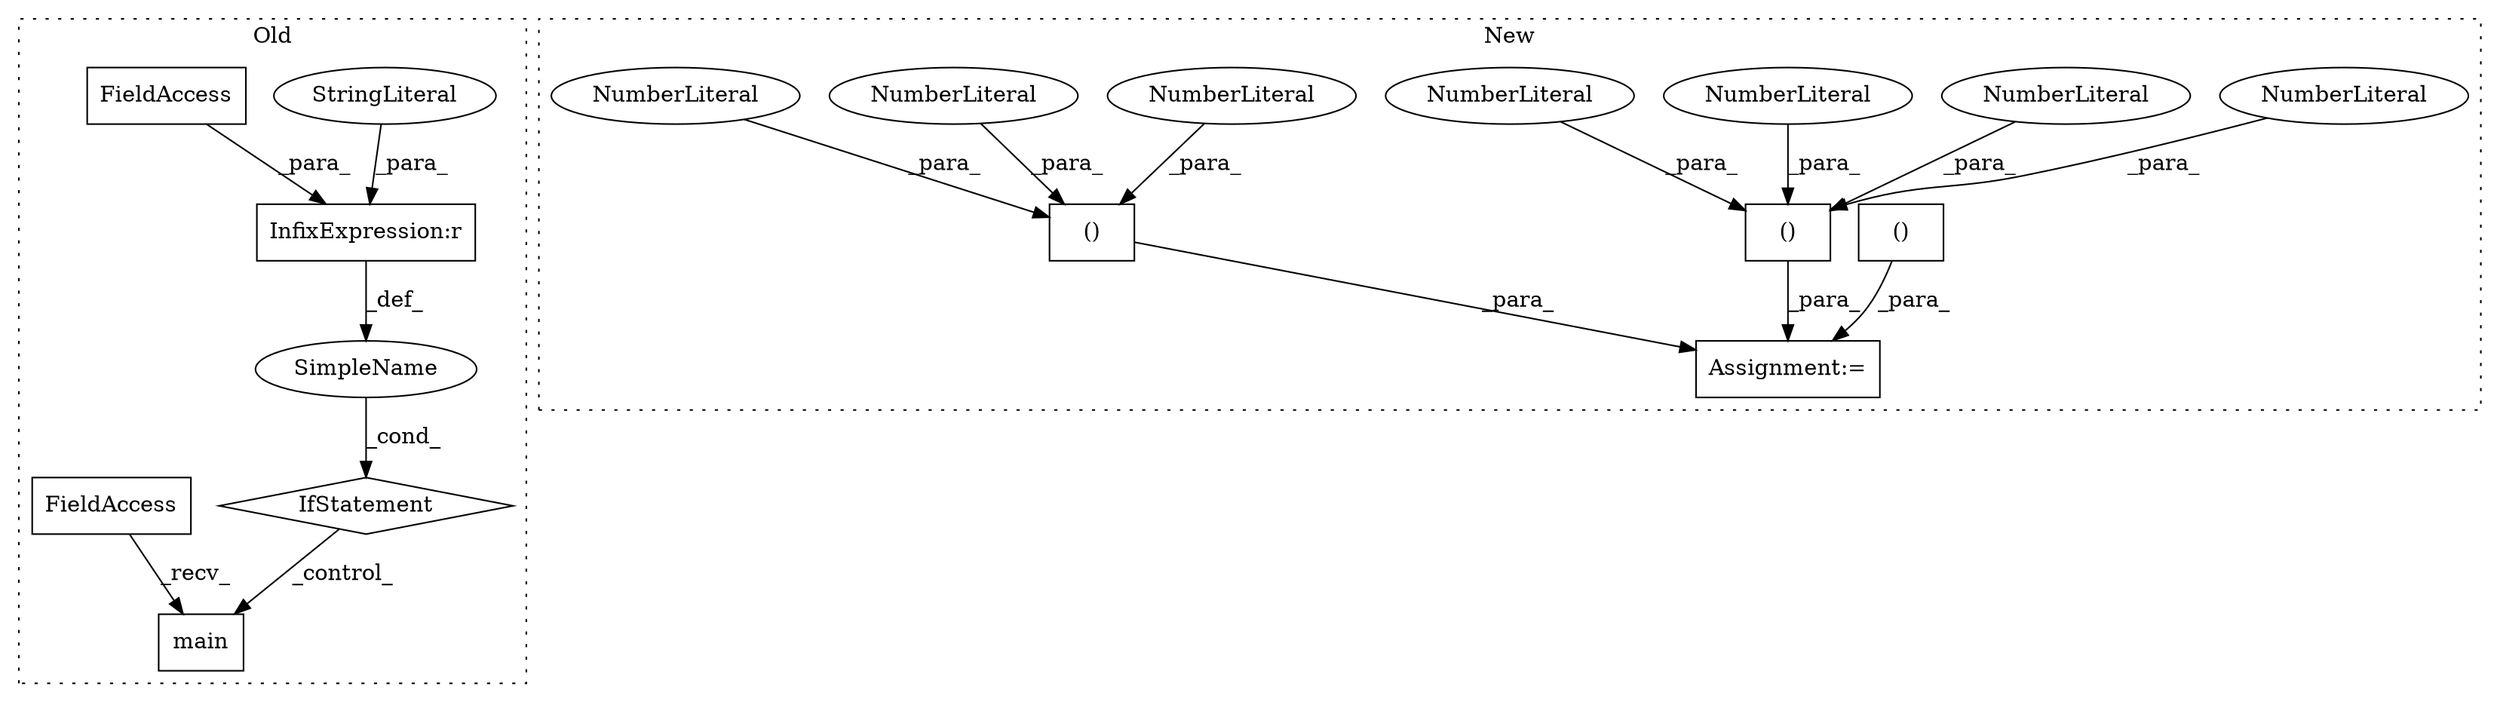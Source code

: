 digraph G {
subgraph cluster0 {
1 [label="main" a="32" s="1616" l="6" shape="box"];
3 [label="InfixExpression:r" a="27" s="1576" l="4" shape="box"];
4 [label="StringLiteral" a="45" s="1580" l="10" shape="ellipse"];
5 [label="FieldAccess" a="22" s="1568" l="8" shape="box"];
6 [label="SimpleName" a="42" s="" l="" shape="ellipse"];
7 [label="IfStatement" a="25" s="1564,1590" l="4,2" shape="diamond"];
12 [label="FieldAccess" a="22" s="1600" l="15" shape="box"];
label = "Old";
style="dotted";
}
subgraph cluster1 {
2 [label="()" a="106" s="555" l="87" shape="box"];
8 [label="Assignment:=" a="7" s="322" l="10" shape="box"];
9 [label="NumberLiteral" a="34" s="612" l="1" shape="ellipse"];
10 [label="NumberLiteral" a="34" s="570" l="1" shape="ellipse"];
11 [label="NumberLiteral" a="34" s="598" l="1" shape="ellipse"];
13 [label="()" a="106" s="473" l="59" shape="box"];
14 [label="NumberLiteral" a="34" s="474" l="1" shape="ellipse"];
15 [label="()" a="106" s="405" l="45" shape="box"];
16 [label="NumberLiteral" a="34" s="488" l="1" shape="ellipse"];
17 [label="NumberLiteral" a="34" s="641" l="1" shape="ellipse"];
18 [label="NumberLiteral" a="34" s="502" l="1" shape="ellipse"];
label = "New";
style="dotted";
}
2 -> 8 [label="_para_"];
3 -> 6 [label="_def_"];
4 -> 3 [label="_para_"];
5 -> 3 [label="_para_"];
6 -> 7 [label="_cond_"];
7 -> 1 [label="_control_"];
9 -> 2 [label="_para_"];
10 -> 2 [label="_para_"];
11 -> 2 [label="_para_"];
12 -> 1 [label="_recv_"];
13 -> 8 [label="_para_"];
14 -> 13 [label="_para_"];
15 -> 8 [label="_para_"];
16 -> 13 [label="_para_"];
17 -> 2 [label="_para_"];
18 -> 13 [label="_para_"];
}